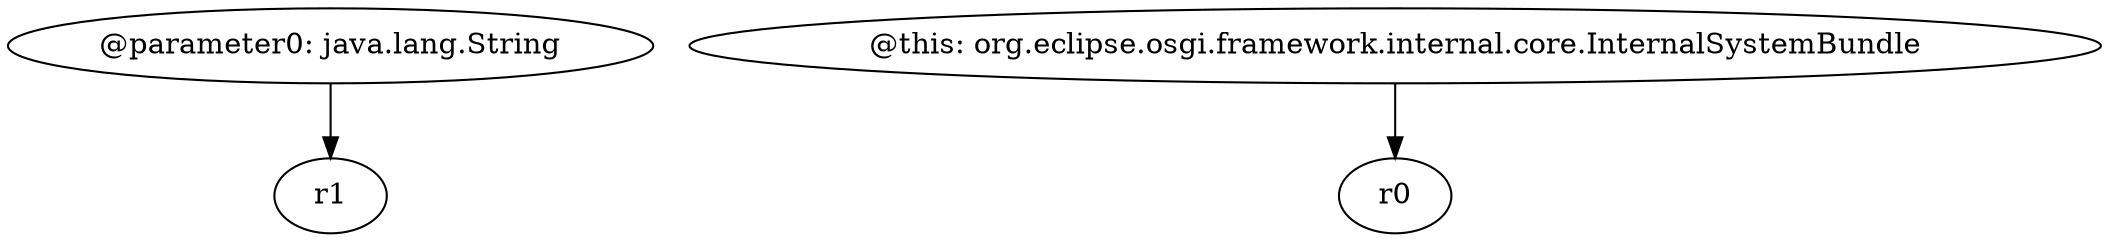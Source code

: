 digraph g {
0[label="@parameter0: java.lang.String"]
1[label="r1"]
0->1[label=""]
2[label="@this: org.eclipse.osgi.framework.internal.core.InternalSystemBundle"]
3[label="r0"]
2->3[label=""]
}